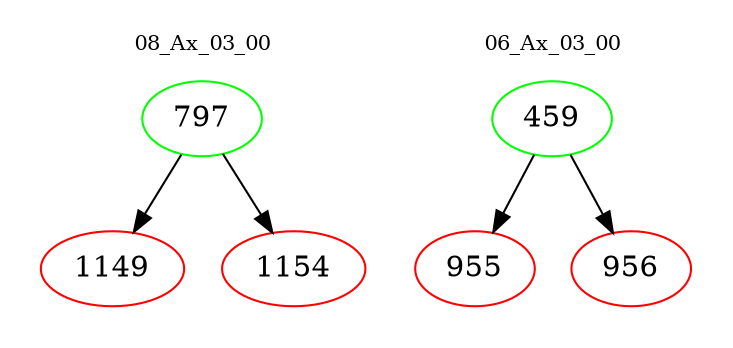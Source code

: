 digraph{
subgraph cluster_0 {
color = white
label = "08_Ax_03_00";
fontsize=10;
T0_797 [label="797", color="green"]
T0_797 -> T0_1149 [color="black"]
T0_1149 [label="1149", color="red"]
T0_797 -> T0_1154 [color="black"]
T0_1154 [label="1154", color="red"]
}
subgraph cluster_1 {
color = white
label = "06_Ax_03_00";
fontsize=10;
T1_459 [label="459", color="green"]
T1_459 -> T1_955 [color="black"]
T1_955 [label="955", color="red"]
T1_459 -> T1_956 [color="black"]
T1_956 [label="956", color="red"]
}
}
